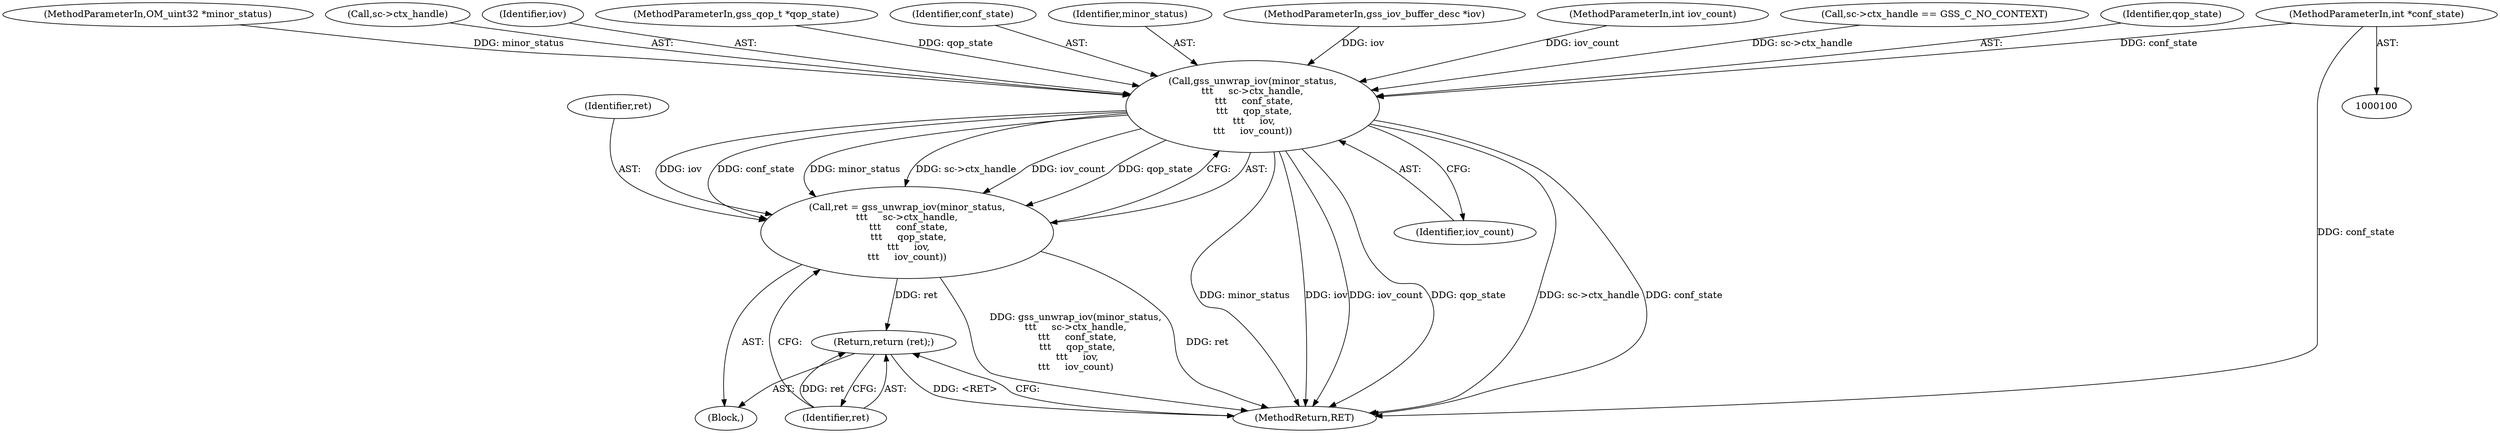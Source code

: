 digraph "0_krb5_b51b33f2bc5d1497ddf5bd107f791c101695000d_20@pointer" {
"1000103" [label="(MethodParameterIn,int *conf_state)"];
"1000125" [label="(Call,gss_unwrap_iov(minor_status,\n\t\t\t     sc->ctx_handle,\n \t\t\t     conf_state,\n \t\t\t     qop_state,\n \t\t\t     iov,\n\t\t\t     iov_count))"];
"1000123" [label="(Call,ret = gss_unwrap_iov(minor_status,\n\t\t\t     sc->ctx_handle,\n \t\t\t     conf_state,\n \t\t\t     qop_state,\n \t\t\t     iov,\n\t\t\t     iov_count))"];
"1000134" [label="(Return,return (ret);)"];
"1000135" [label="(Identifier,ret)"];
"1000123" [label="(Call,ret = gss_unwrap_iov(minor_status,\n\t\t\t     sc->ctx_handle,\n \t\t\t     conf_state,\n \t\t\t     qop_state,\n \t\t\t     iov,\n\t\t\t     iov_count))"];
"1000132" [label="(Identifier,iov)"];
"1000104" [label="(MethodParameterIn,gss_qop_t *qop_state)"];
"1000130" [label="(Identifier,conf_state)"];
"1000103" [label="(MethodParameterIn,int *conf_state)"];
"1000136" [label="(MethodReturn,RET)"];
"1000133" [label="(Identifier,iov_count)"];
"1000125" [label="(Call,gss_unwrap_iov(minor_status,\n\t\t\t     sc->ctx_handle,\n \t\t\t     conf_state,\n \t\t\t     qop_state,\n \t\t\t     iov,\n\t\t\t     iov_count))"];
"1000126" [label="(Identifier,minor_status)"];
"1000105" [label="(MethodParameterIn,gss_iov_buffer_desc *iov)"];
"1000106" [label="(MethodParameterIn,int iov_count)"];
"1000124" [label="(Identifier,ret)"];
"1000116" [label="(Call,sc->ctx_handle == GSS_C_NO_CONTEXT)"];
"1000131" [label="(Identifier,qop_state)"];
"1000107" [label="(Block,)"];
"1000101" [label="(MethodParameterIn,OM_uint32 *minor_status)"];
"1000134" [label="(Return,return (ret);)"];
"1000127" [label="(Call,sc->ctx_handle)"];
"1000103" -> "1000100"  [label="AST: "];
"1000103" -> "1000136"  [label="DDG: conf_state"];
"1000103" -> "1000125"  [label="DDG: conf_state"];
"1000125" -> "1000123"  [label="AST: "];
"1000125" -> "1000133"  [label="CFG: "];
"1000126" -> "1000125"  [label="AST: "];
"1000127" -> "1000125"  [label="AST: "];
"1000130" -> "1000125"  [label="AST: "];
"1000131" -> "1000125"  [label="AST: "];
"1000132" -> "1000125"  [label="AST: "];
"1000133" -> "1000125"  [label="AST: "];
"1000123" -> "1000125"  [label="CFG: "];
"1000125" -> "1000136"  [label="DDG: sc->ctx_handle"];
"1000125" -> "1000136"  [label="DDG: conf_state"];
"1000125" -> "1000136"  [label="DDG: minor_status"];
"1000125" -> "1000136"  [label="DDG: iov"];
"1000125" -> "1000136"  [label="DDG: iov_count"];
"1000125" -> "1000136"  [label="DDG: qop_state"];
"1000125" -> "1000123"  [label="DDG: iov"];
"1000125" -> "1000123"  [label="DDG: conf_state"];
"1000125" -> "1000123"  [label="DDG: minor_status"];
"1000125" -> "1000123"  [label="DDG: sc->ctx_handle"];
"1000125" -> "1000123"  [label="DDG: iov_count"];
"1000125" -> "1000123"  [label="DDG: qop_state"];
"1000101" -> "1000125"  [label="DDG: minor_status"];
"1000116" -> "1000125"  [label="DDG: sc->ctx_handle"];
"1000104" -> "1000125"  [label="DDG: qop_state"];
"1000105" -> "1000125"  [label="DDG: iov"];
"1000106" -> "1000125"  [label="DDG: iov_count"];
"1000123" -> "1000107"  [label="AST: "];
"1000124" -> "1000123"  [label="AST: "];
"1000135" -> "1000123"  [label="CFG: "];
"1000123" -> "1000136"  [label="DDG: gss_unwrap_iov(minor_status,\n\t\t\t     sc->ctx_handle,\n \t\t\t     conf_state,\n \t\t\t     qop_state,\n \t\t\t     iov,\n\t\t\t     iov_count)"];
"1000123" -> "1000136"  [label="DDG: ret"];
"1000123" -> "1000134"  [label="DDG: ret"];
"1000134" -> "1000107"  [label="AST: "];
"1000134" -> "1000135"  [label="CFG: "];
"1000135" -> "1000134"  [label="AST: "];
"1000136" -> "1000134"  [label="CFG: "];
"1000134" -> "1000136"  [label="DDG: <RET>"];
"1000135" -> "1000134"  [label="DDG: ret"];
}
